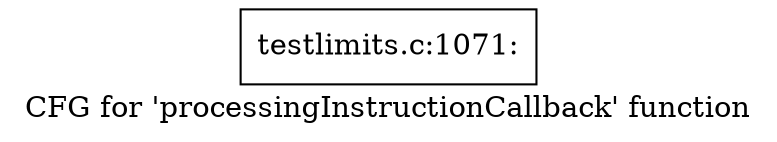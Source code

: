 digraph "CFG for 'processingInstructionCallback' function" {
	label="CFG for 'processingInstructionCallback' function";

	Node0x4c11db0 [shape=record,label="{testlimits.c:1071:}"];
}

